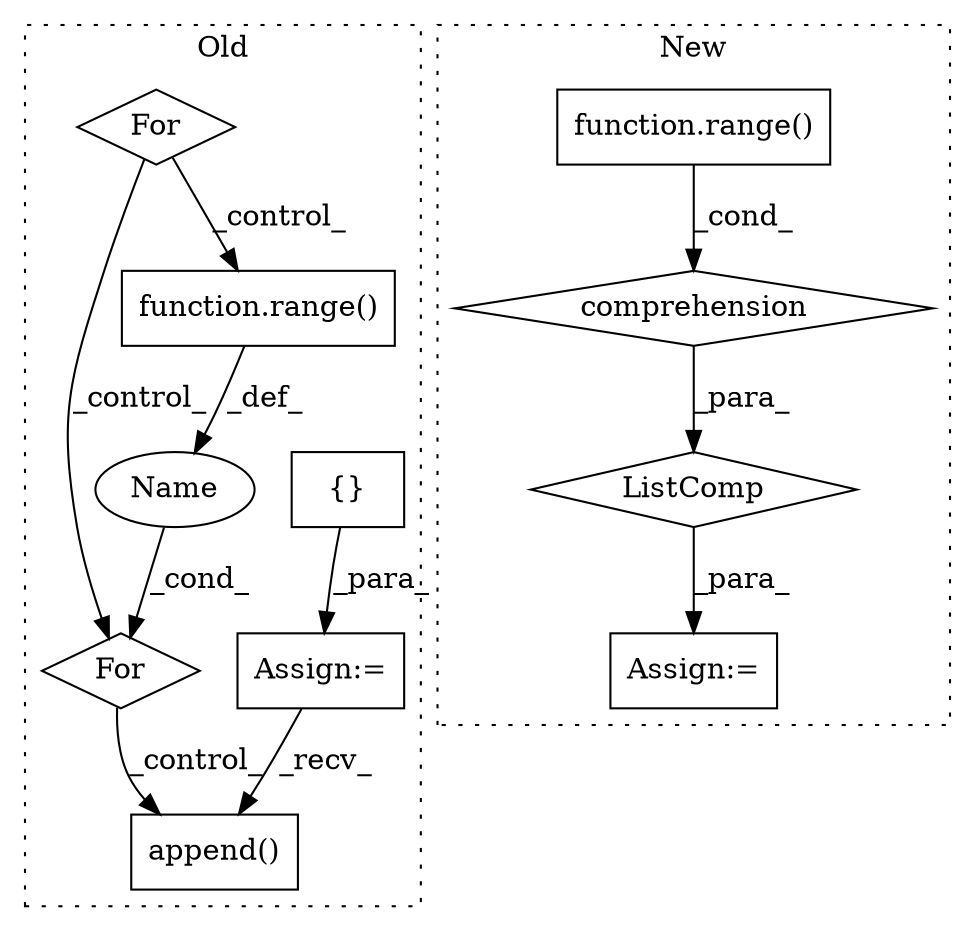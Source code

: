 digraph G {
subgraph cluster0 {
1 [label="append()" a="75" s="9219,9236" l="13,1" shape="box"];
3 [label="{}" a="59" s="8581,8581" l="2,1" shape="box"];
4 [label="Assign:=" a="68" s="8578" l="3" shape="box"];
5 [label="For" a="107" s="8641,8674" l="4,73" shape="diamond"];
6 [label="Name" a="87" s="8645" l="1" shape="ellipse"];
10 [label="function.range()" a="75" s="8650,8673" l="6,1" shape="box"];
11 [label="For" a="107" s="8592,8627" l="4,14" shape="diamond"];
label = "Old";
style="dotted";
}
subgraph cluster1 {
2 [label="function.range()" a="75" s="9612,9630" l="6,1" shape="box"];
7 [label="comprehension" a="45" s="9603" l="3" shape="diamond"];
8 [label="ListComp" a="106" s="9579" l="53" shape="diamond"];
9 [label="Assign:=" a="68" s="9576" l="3" shape="box"];
label = "New";
style="dotted";
}
2 -> 7 [label="_cond_"];
3 -> 4 [label="_para_"];
4 -> 1 [label="_recv_"];
5 -> 1 [label="_control_"];
6 -> 5 [label="_cond_"];
7 -> 8 [label="_para_"];
8 -> 9 [label="_para_"];
10 -> 6 [label="_def_"];
11 -> 10 [label="_control_"];
11 -> 5 [label="_control_"];
}